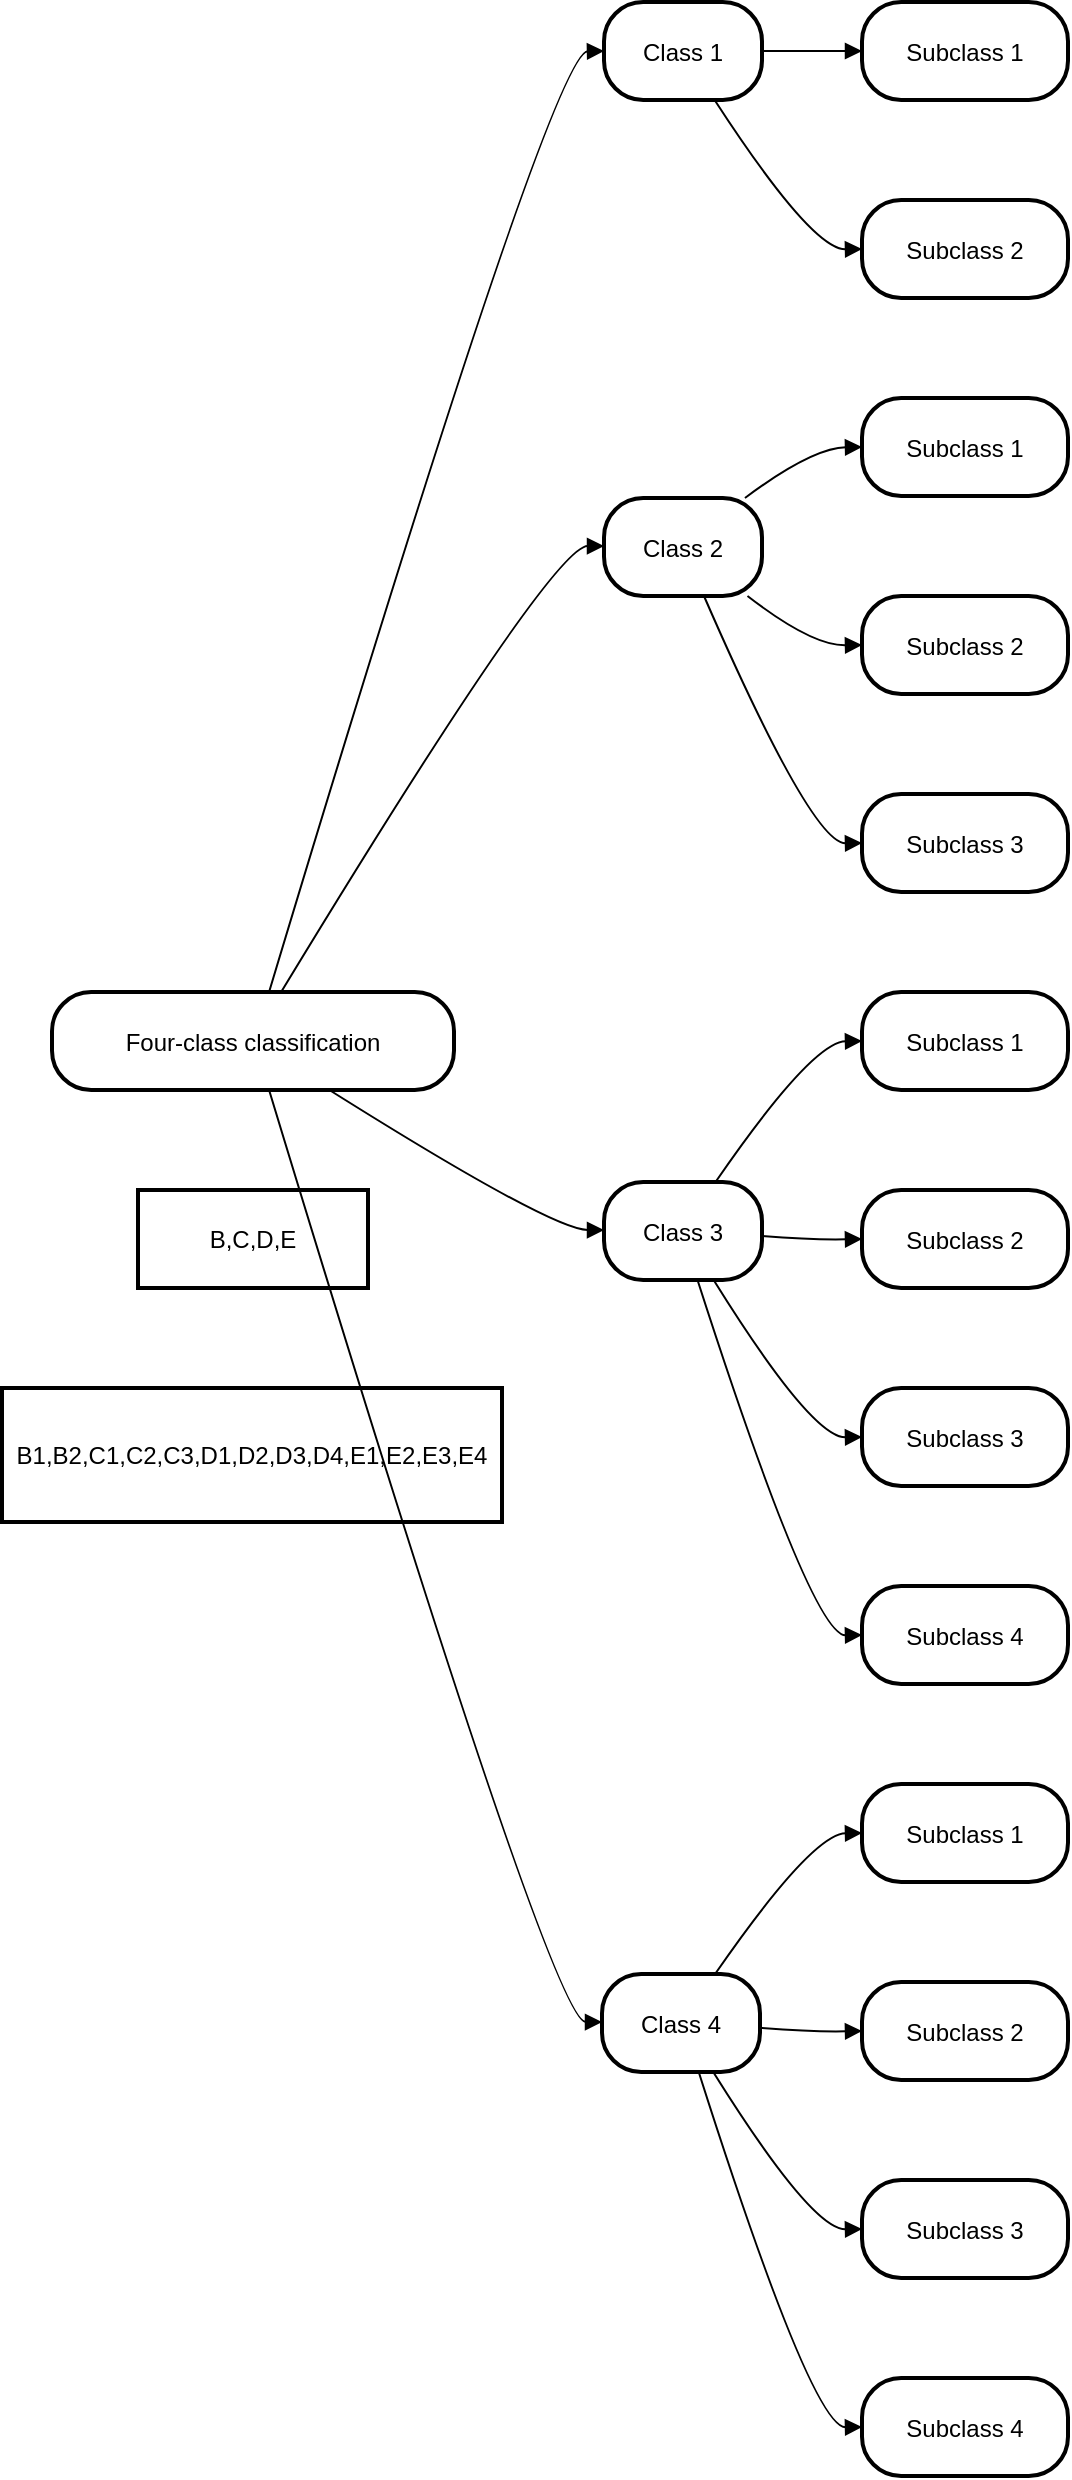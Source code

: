 <mxfile version="24.8.6">
  <diagram name="Página-1" id="7A0RAqzbR9a4IiHRst-u">
    <mxGraphModel>
      <root>
        <mxCell id="0" />
        <mxCell id="1" parent="0" />
        <mxCell id="2" value="Four-class classification" style="rounded=1;arcSize=40;strokeWidth=2" vertex="1" parent="1">
          <mxGeometry x="33" y="503" width="201" height="49" as="geometry" />
        </mxCell>
        <mxCell id="3" value="Class 1" style="rounded=1;arcSize=40;strokeWidth=2" vertex="1" parent="1">
          <mxGeometry x="309" y="8" width="79" height="49" as="geometry" />
        </mxCell>
        <mxCell id="4" value="Class 2" style="rounded=1;arcSize=40;strokeWidth=2" vertex="1" parent="1">
          <mxGeometry x="309" y="256" width="79" height="49" as="geometry" />
        </mxCell>
        <mxCell id="5" value="Class 3" style="rounded=1;arcSize=40;strokeWidth=2" vertex="1" parent="1">
          <mxGeometry x="309" y="598" width="79" height="49" as="geometry" />
        </mxCell>
        <mxCell id="6" value="Class 4" style="rounded=1;arcSize=40;strokeWidth=2" vertex="1" parent="1">
          <mxGeometry x="308" y="994" width="79" height="49" as="geometry" />
        </mxCell>
        <mxCell id="7" value="Subclass 1" style="rounded=1;arcSize=40;strokeWidth=2" vertex="1" parent="1">
          <mxGeometry x="438" y="8" width="103" height="49" as="geometry" />
        </mxCell>
        <mxCell id="8" value="Subclass 2" style="rounded=1;arcSize=40;strokeWidth=2" vertex="1" parent="1">
          <mxGeometry x="438" y="107" width="103" height="49" as="geometry" />
        </mxCell>
        <mxCell id="9" value="Subclass 1" style="rounded=1;arcSize=40;strokeWidth=2" vertex="1" parent="1">
          <mxGeometry x="438" y="206" width="103" height="49" as="geometry" />
        </mxCell>
        <mxCell id="10" value="Subclass 2" style="rounded=1;arcSize=40;strokeWidth=2" vertex="1" parent="1">
          <mxGeometry x="438" y="305" width="103" height="49" as="geometry" />
        </mxCell>
        <mxCell id="11" value="Subclass 3" style="rounded=1;arcSize=40;strokeWidth=2" vertex="1" parent="1">
          <mxGeometry x="438" y="404" width="103" height="49" as="geometry" />
        </mxCell>
        <mxCell id="12" value="Subclass 1" style="rounded=1;arcSize=40;strokeWidth=2" vertex="1" parent="1">
          <mxGeometry x="438" y="503" width="103" height="49" as="geometry" />
        </mxCell>
        <mxCell id="13" value="Subclass 2" style="rounded=1;arcSize=40;strokeWidth=2" vertex="1" parent="1">
          <mxGeometry x="438" y="602" width="103" height="49" as="geometry" />
        </mxCell>
        <mxCell id="14" value="Subclass 3" style="rounded=1;arcSize=40;strokeWidth=2" vertex="1" parent="1">
          <mxGeometry x="438" y="701" width="103" height="49" as="geometry" />
        </mxCell>
        <mxCell id="15" value="Subclass 4" style="rounded=1;arcSize=40;strokeWidth=2" vertex="1" parent="1">
          <mxGeometry x="438" y="800" width="103" height="49" as="geometry" />
        </mxCell>
        <mxCell id="16" value="Subclass 1" style="rounded=1;arcSize=40;strokeWidth=2" vertex="1" parent="1">
          <mxGeometry x="438" y="899" width="103" height="49" as="geometry" />
        </mxCell>
        <mxCell id="17" value="Subclass 2" style="rounded=1;arcSize=40;strokeWidth=2" vertex="1" parent="1">
          <mxGeometry x="438" y="998" width="103" height="49" as="geometry" />
        </mxCell>
        <mxCell id="18" value="Subclass 3" style="rounded=1;arcSize=40;strokeWidth=2" vertex="1" parent="1">
          <mxGeometry x="438" y="1097" width="103" height="49" as="geometry" />
        </mxCell>
        <mxCell id="19" value="Subclass 4" style="rounded=1;arcSize=40;strokeWidth=2" vertex="1" parent="1">
          <mxGeometry x="438" y="1196" width="103" height="49" as="geometry" />
        </mxCell>
        <mxCell id="20" value="B,C,D,E" style="whiteSpace=wrap;strokeWidth=2;" vertex="1" parent="1">
          <mxGeometry x="76" y="602" width="115" height="49" as="geometry" />
        </mxCell>
        <mxCell id="21" value="B1,B2,C1,C2,C3,D1,D2,D3,D4,E1,E2,E3,E4" style="whiteSpace=wrap;strokeWidth=2;" vertex="1" parent="1">
          <mxGeometry x="8" y="701" width="250" height="67" as="geometry" />
        </mxCell>
        <mxCell id="22" value="" style="curved=1;startArrow=none;endArrow=block;exitX=0.54;exitY=0;entryX=0;entryY=0.5;" edge="1" parent="1" source="2" target="3">
          <mxGeometry relative="1" as="geometry">
            <Array as="points">
              <mxPoint x="283" y="33" />
            </Array>
          </mxGeometry>
        </mxCell>
        <mxCell id="23" value="" style="curved=1;startArrow=none;endArrow=block;exitX=0.57;exitY=0;entryX=0;entryY=0.49;" edge="1" parent="1" source="2" target="4">
          <mxGeometry relative="1" as="geometry">
            <Array as="points">
              <mxPoint x="283" y="280" />
            </Array>
          </mxGeometry>
        </mxCell>
        <mxCell id="24" value="" style="curved=1;startArrow=none;endArrow=block;exitX=0.69;exitY=1;entryX=0;entryY=0.49;" edge="1" parent="1" source="2" target="5">
          <mxGeometry relative="1" as="geometry">
            <Array as="points">
              <mxPoint x="283" y="622" />
            </Array>
          </mxGeometry>
        </mxCell>
        <mxCell id="25" value="" style="curved=1;startArrow=none;endArrow=block;exitX=0.54;exitY=1;entryX=0;entryY=0.49;" edge="1" parent="1" source="2" target="6">
          <mxGeometry relative="1" as="geometry">
            <Array as="points">
              <mxPoint x="283" y="1018" />
            </Array>
          </mxGeometry>
        </mxCell>
        <mxCell id="26" value="" style="curved=1;startArrow=none;endArrow=block;exitX=0.99;exitY=0.5;entryX=0;entryY=0.5;" edge="1" parent="1" source="3" target="7">
          <mxGeometry relative="1" as="geometry">
            <Array as="points" />
          </mxGeometry>
        </mxCell>
        <mxCell id="27" value="" style="curved=1;startArrow=none;endArrow=block;exitX=0.7;exitY=1;entryX=0;entryY=0.5;" edge="1" parent="1" source="3" target="8">
          <mxGeometry relative="1" as="geometry">
            <Array as="points">
              <mxPoint x="413" y="132" />
            </Array>
          </mxGeometry>
        </mxCell>
        <mxCell id="28" value="" style="curved=1;startArrow=none;endArrow=block;exitX=0.9;exitY=-0.01;entryX=0;entryY=0.5;" edge="1" parent="1" source="4" target="9">
          <mxGeometry relative="1" as="geometry">
            <Array as="points">
              <mxPoint x="413" y="231" />
            </Array>
          </mxGeometry>
        </mxCell>
        <mxCell id="29" value="" style="curved=1;startArrow=none;endArrow=block;exitX=0.9;exitY=0.99;entryX=0;entryY=0.5;" edge="1" parent="1" source="4" target="10">
          <mxGeometry relative="1" as="geometry">
            <Array as="points">
              <mxPoint x="413" y="330" />
            </Array>
          </mxGeometry>
        </mxCell>
        <mxCell id="30" value="" style="curved=1;startArrow=none;endArrow=block;exitX=0.63;exitY=0.99;entryX=0;entryY=0.5;" edge="1" parent="1" source="4" target="11">
          <mxGeometry relative="1" as="geometry">
            <Array as="points">
              <mxPoint x="413" y="429" />
            </Array>
          </mxGeometry>
        </mxCell>
        <mxCell id="31" value="" style="curved=1;startArrow=none;endArrow=block;exitX=0.71;exitY=-0.01;entryX=0;entryY=0.5;" edge="1" parent="1" source="5" target="12">
          <mxGeometry relative="1" as="geometry">
            <Array as="points">
              <mxPoint x="413" y="528" />
            </Array>
          </mxGeometry>
        </mxCell>
        <mxCell id="32" value="" style="curved=1;startArrow=none;endArrow=block;exitX=0.99;exitY=0.55;entryX=0;entryY=0.5;" edge="1" parent="1" source="5" target="13">
          <mxGeometry relative="1" as="geometry">
            <Array as="points">
              <mxPoint x="413" y="627" />
            </Array>
          </mxGeometry>
        </mxCell>
        <mxCell id="33" value="" style="curved=1;startArrow=none;endArrow=block;exitX=0.69;exitY=0.99;entryX=0;entryY=0.5;" edge="1" parent="1" source="5" target="14">
          <mxGeometry relative="1" as="geometry">
            <Array as="points">
              <mxPoint x="413" y="726" />
            </Array>
          </mxGeometry>
        </mxCell>
        <mxCell id="34" value="" style="curved=1;startArrow=none;endArrow=block;exitX=0.59;exitY=0.99;entryX=0;entryY=0.5;" edge="1" parent="1" source="5" target="15">
          <mxGeometry relative="1" as="geometry">
            <Array as="points">
              <mxPoint x="413" y="825" />
            </Array>
          </mxGeometry>
        </mxCell>
        <mxCell id="35" value="" style="curved=1;startArrow=none;endArrow=block;exitX=0.72;exitY=-0.01;entryX=0;entryY=0.5;" edge="1" parent="1" source="6" target="16">
          <mxGeometry relative="1" as="geometry">
            <Array as="points">
              <mxPoint x="413" y="924" />
            </Array>
          </mxGeometry>
        </mxCell>
        <mxCell id="36" value="" style="curved=1;startArrow=none;endArrow=block;exitX=1.01;exitY=0.55;entryX=0;entryY=0.5;" edge="1" parent="1" source="6" target="17">
          <mxGeometry relative="1" as="geometry">
            <Array as="points">
              <mxPoint x="413" y="1023" />
            </Array>
          </mxGeometry>
        </mxCell>
        <mxCell id="37" value="" style="curved=1;startArrow=none;endArrow=block;exitX=0.7;exitY=0.99;entryX=0;entryY=0.5;" edge="1" parent="1" source="6" target="18">
          <mxGeometry relative="1" as="geometry">
            <Array as="points">
              <mxPoint x="413" y="1122" />
            </Array>
          </mxGeometry>
        </mxCell>
        <mxCell id="38" value="" style="curved=1;startArrow=none;endArrow=block;exitX=0.61;exitY=0.99;entryX=0;entryY=0.5;" edge="1" parent="1" source="6" target="19">
          <mxGeometry relative="1" as="geometry">
            <Array as="points">
              <mxPoint x="413" y="1221" />
            </Array>
          </mxGeometry>
        </mxCell>
      </root>
    </mxGraphModel>
  </diagram>
</mxfile>
